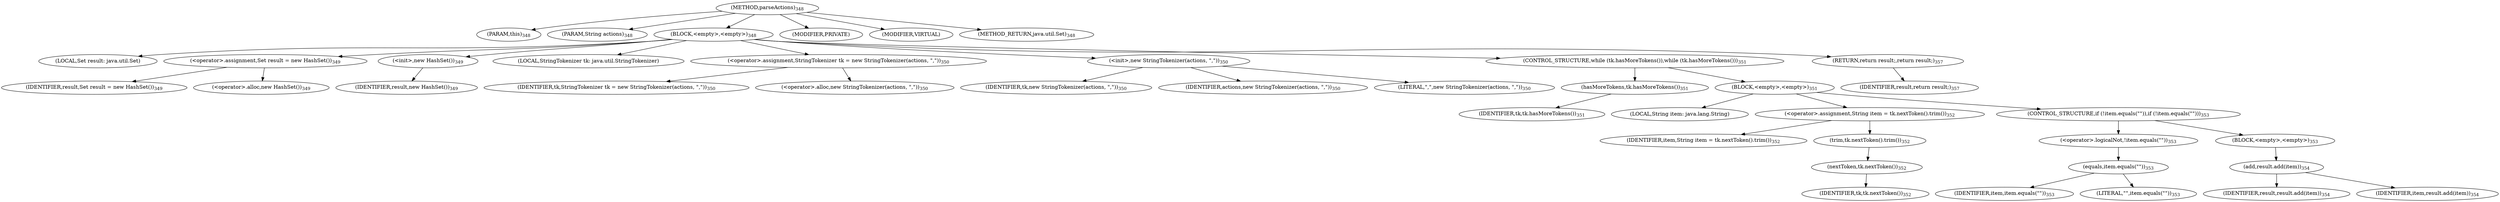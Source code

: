 digraph "parseActions" {  
"999" [label = <(METHOD,parseActions)<SUB>348</SUB>> ]
"1000" [label = <(PARAM,this)<SUB>348</SUB>> ]
"1001" [label = <(PARAM,String actions)<SUB>348</SUB>> ]
"1002" [label = <(BLOCK,&lt;empty&gt;,&lt;empty&gt;)<SUB>348</SUB>> ]
"70" [label = <(LOCAL,Set result: java.util.Set)> ]
"1003" [label = <(&lt;operator&gt;.assignment,Set result = new HashSet())<SUB>349</SUB>> ]
"1004" [label = <(IDENTIFIER,result,Set result = new HashSet())<SUB>349</SUB>> ]
"1005" [label = <(&lt;operator&gt;.alloc,new HashSet())<SUB>349</SUB>> ]
"1006" [label = <(&lt;init&gt;,new HashSet())<SUB>349</SUB>> ]
"69" [label = <(IDENTIFIER,result,new HashSet())<SUB>349</SUB>> ]
"72" [label = <(LOCAL,StringTokenizer tk: java.util.StringTokenizer)> ]
"1007" [label = <(&lt;operator&gt;.assignment,StringTokenizer tk = new StringTokenizer(actions, &quot;,&quot;))<SUB>350</SUB>> ]
"1008" [label = <(IDENTIFIER,tk,StringTokenizer tk = new StringTokenizer(actions, &quot;,&quot;))<SUB>350</SUB>> ]
"1009" [label = <(&lt;operator&gt;.alloc,new StringTokenizer(actions, &quot;,&quot;))<SUB>350</SUB>> ]
"1010" [label = <(&lt;init&gt;,new StringTokenizer(actions, &quot;,&quot;))<SUB>350</SUB>> ]
"71" [label = <(IDENTIFIER,tk,new StringTokenizer(actions, &quot;,&quot;))<SUB>350</SUB>> ]
"1011" [label = <(IDENTIFIER,actions,new StringTokenizer(actions, &quot;,&quot;))<SUB>350</SUB>> ]
"1012" [label = <(LITERAL,&quot;,&quot;,new StringTokenizer(actions, &quot;,&quot;))<SUB>350</SUB>> ]
"1013" [label = <(CONTROL_STRUCTURE,while (tk.hasMoreTokens()),while (tk.hasMoreTokens()))<SUB>351</SUB>> ]
"1014" [label = <(hasMoreTokens,tk.hasMoreTokens())<SUB>351</SUB>> ]
"1015" [label = <(IDENTIFIER,tk,tk.hasMoreTokens())<SUB>351</SUB>> ]
"1016" [label = <(BLOCK,&lt;empty&gt;,&lt;empty&gt;)<SUB>351</SUB>> ]
"1017" [label = <(LOCAL,String item: java.lang.String)> ]
"1018" [label = <(&lt;operator&gt;.assignment,String item = tk.nextToken().trim())<SUB>352</SUB>> ]
"1019" [label = <(IDENTIFIER,item,String item = tk.nextToken().trim())<SUB>352</SUB>> ]
"1020" [label = <(trim,tk.nextToken().trim())<SUB>352</SUB>> ]
"1021" [label = <(nextToken,tk.nextToken())<SUB>352</SUB>> ]
"1022" [label = <(IDENTIFIER,tk,tk.nextToken())<SUB>352</SUB>> ]
"1023" [label = <(CONTROL_STRUCTURE,if (!item.equals(&quot;&quot;)),if (!item.equals(&quot;&quot;)))<SUB>353</SUB>> ]
"1024" [label = <(&lt;operator&gt;.logicalNot,!item.equals(&quot;&quot;))<SUB>353</SUB>> ]
"1025" [label = <(equals,item.equals(&quot;&quot;))<SUB>353</SUB>> ]
"1026" [label = <(IDENTIFIER,item,item.equals(&quot;&quot;))<SUB>353</SUB>> ]
"1027" [label = <(LITERAL,&quot;&quot;,item.equals(&quot;&quot;))<SUB>353</SUB>> ]
"1028" [label = <(BLOCK,&lt;empty&gt;,&lt;empty&gt;)<SUB>353</SUB>> ]
"1029" [label = <(add,result.add(item))<SUB>354</SUB>> ]
"1030" [label = <(IDENTIFIER,result,result.add(item))<SUB>354</SUB>> ]
"1031" [label = <(IDENTIFIER,item,result.add(item))<SUB>354</SUB>> ]
"1032" [label = <(RETURN,return result;,return result;)<SUB>357</SUB>> ]
"1033" [label = <(IDENTIFIER,result,return result;)<SUB>357</SUB>> ]
"1034" [label = <(MODIFIER,PRIVATE)> ]
"1035" [label = <(MODIFIER,VIRTUAL)> ]
"1036" [label = <(METHOD_RETURN,java.util.Set)<SUB>348</SUB>> ]
  "999" -> "1000" 
  "999" -> "1001" 
  "999" -> "1002" 
  "999" -> "1034" 
  "999" -> "1035" 
  "999" -> "1036" 
  "1002" -> "70" 
  "1002" -> "1003" 
  "1002" -> "1006" 
  "1002" -> "72" 
  "1002" -> "1007" 
  "1002" -> "1010" 
  "1002" -> "1013" 
  "1002" -> "1032" 
  "1003" -> "1004" 
  "1003" -> "1005" 
  "1006" -> "69" 
  "1007" -> "1008" 
  "1007" -> "1009" 
  "1010" -> "71" 
  "1010" -> "1011" 
  "1010" -> "1012" 
  "1013" -> "1014" 
  "1013" -> "1016" 
  "1014" -> "1015" 
  "1016" -> "1017" 
  "1016" -> "1018" 
  "1016" -> "1023" 
  "1018" -> "1019" 
  "1018" -> "1020" 
  "1020" -> "1021" 
  "1021" -> "1022" 
  "1023" -> "1024" 
  "1023" -> "1028" 
  "1024" -> "1025" 
  "1025" -> "1026" 
  "1025" -> "1027" 
  "1028" -> "1029" 
  "1029" -> "1030" 
  "1029" -> "1031" 
  "1032" -> "1033" 
}
